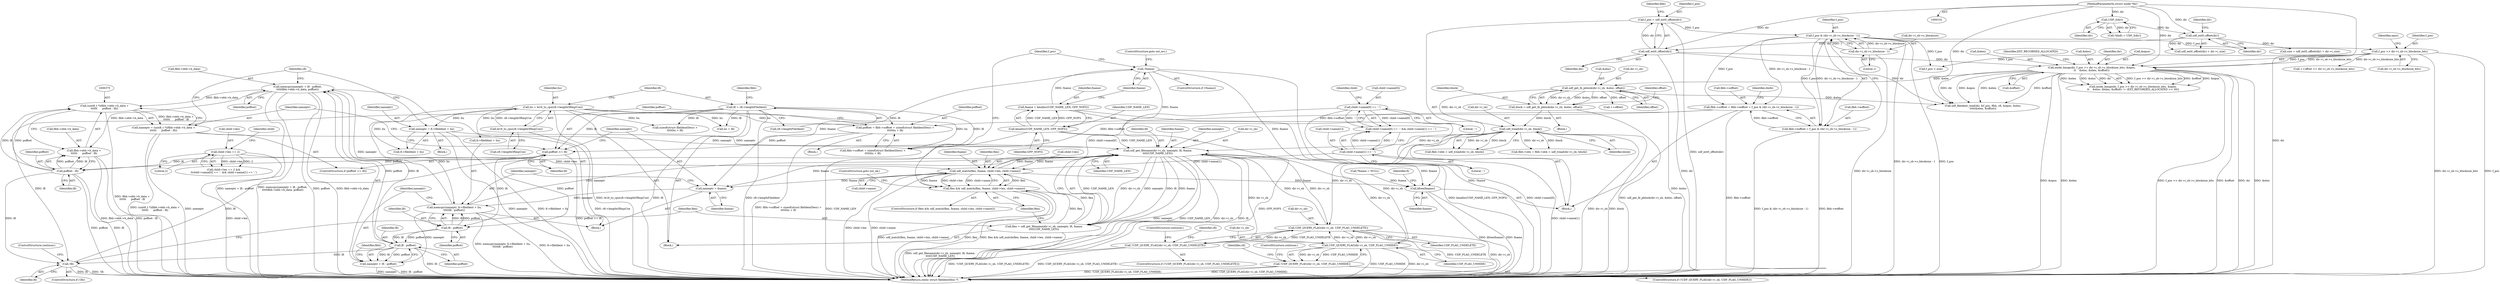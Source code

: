 digraph "0_linux_0e5cc9a40ada6046e6bc3bdfcd0c0d7e4b706b14_0@API" {
"1000400" [label="(Call,memcpy(nameptr + lfi - poffset,\n\t\t\t\t\tfibh->ebh->b_data, poffset))"];
"1000390" [label="(Call,memcpy(nameptr, fi->fileIdent + liu,\n\t\t\t\t\tlfi - poffset))"];
"1000387" [label="(Call,nameptr = fname)"];
"1000298" [label="(Call,!fname)"];
"1000292" [label="(Call,fname = kmalloc(UDF_NAME_LEN, GFP_NOFS))"];
"1000294" [label="(Call,kmalloc(UDF_NAME_LEN, GFP_NOFS))"];
"1000461" [label="(Call,udf_get_filename(dir->i_sb, nameptr, lfi, fname,\n\t\t\t\t\tUDF_NAME_LEN))"];
"1000281" [label="(Call,udf_tread(dir->i_sb, block))"];
"1000225" [label="(Call,udf_get_lb_pblock(dir->i_sb, &eloc, offset))"];
"1000202" [label="(Call,inode_bmap(dir, f_pos >> dir->i_sb->s_blocksize_bits, &epos,\n\t\t    &eloc, &elen, &offset))"];
"1000165" [label="(Call,udf_ext0_offset(dir))"];
"1000158" [label="(Call,udf_ext0_offset(dir))"];
"1000129" [label="(Call,UDF_I(dir))"];
"1000102" [label="(MethodParameterIn,struct inode *dir)"];
"1000204" [label="(Call,f_pos >> dir->i_sb->s_blocksize_bits)"];
"1000184" [label="(Call,f_pos & (dir->i_sb->s_blocksize - 1))"];
"1000163" [label="(Call,f_pos = udf_ext0_offset(dir))"];
"1000186" [label="(Call,dir->i_sb->s_blocksize - 1)"];
"1000223" [label="(Call,block = udf_get_lb_pblock(dir->i_sb, &eloc, offset))"];
"1000423" [label="(Call,UDF_QUERY_FLAG(dir->i_sb, UDF_FLAG_UNDELETE))"];
"1000440" [label="(Call,UDF_QUERY_FLAG(dir->i_sb, UDF_FLAG_UNHIDE))"];
"1000346" [label="(Call,nameptr = fi->fileIdent + liu)"];
"1000326" [label="(Call,liu = le16_to_cpu(cfi->lengthOfImpUse))"];
"1000328" [label="(Call,le16_to_cpu(cfi->lengthOfImpUse))"];
"1000372" [label="(Call,nameptr = (uint8_t *)(fibh->ebh->b_data +\n\t\t\t\t\t\t      poffset - lfi))"];
"1000374" [label="(Call,(uint8_t *)(fibh->ebh->b_data +\n\t\t\t\t\t\t      poffset - lfi))"];
"1000400" [label="(Call,memcpy(nameptr + lfi - poffset,\n\t\t\t\t\tfibh->ebh->b_data, poffset))"];
"1000403" [label="(Call,lfi - poffset)"];
"1000397" [label="(Call,lfi - poffset)"];
"1000369" [label="(Call,poffset >= lfi)"];
"1000356" [label="(Call,poffset = fibh->soffset + sizeof(struct fileIdentDesc) +\n\t\t\t\t\tliu + lfi)"];
"1000176" [label="(Call,fibh->soffset = fibh->eoffset = f_pos & (dir->i_sb->s_blocksize - 1))"];
"1000180" [label="(Call,fibh->eoffset = f_pos & (dir->i_sb->s_blocksize - 1))"];
"1000332" [label="(Call,lfi = cfi->lengthFileIdent)"];
"1000382" [label="(Call,poffset - lfi)"];
"1000456" [label="(Call,!lfi)"];
"1000472" [label="(Call,udf_match(flen, fname, child->len, child->name))"];
"1000459" [label="(Call,flen = udf_get_filename(dir->i_sb, nameptr, lfi, fname,\n\t\t\t\t\tUDF_NAME_LEN))"];
"1000135" [label="(Call,child->len == 2)"];
"1000141" [label="(Call,child->name[0] == '.')"];
"1000148" [label="(Call,child->name[1] == '.')"];
"1000376" [label="(Call,fibh->ebh->b_data +\n\t\t\t\t\t\t      poffset - lfi)"];
"1000401" [label="(Call,nameptr + lfi - poffset)"];
"1000422" [label="(Call,!UDF_QUERY_FLAG(dir->i_sb, UDF_FLAG_UNDELETE))"];
"1000439" [label="(Call,!UDF_QUERY_FLAG(dir->i_sb, UDF_FLAG_UNHIDE))"];
"1000470" [label="(Call,flen && udf_match(flen, fname, child->len, child->name))"];
"1000507" [label="(Call,kfree(fname))"];
"1000423" [label="(Call,UDF_QUERY_FLAG(dir->i_sb, UDF_FLAG_UNDELETE))"];
"1000135" [label="(Call,child->len == 2)"];
"1000357" [label="(Identifier,poffset)"];
"1000461" [label="(Call,udf_get_filename(dir->i_sb, nameptr, lfi, fname,\n\t\t\t\t\tUDF_NAME_LEN))"];
"1000163" [label="(Call,f_pos = udf_ext0_offset(dir))"];
"1000422" [label="(Call,!UDF_QUERY_FLAG(dir->i_sb, UDF_FLAG_UNDELETE))"];
"1000478" [label="(Call,child->name)"];
"1000371" [label="(Identifier,lfi)"];
"1000392" [label="(Call,fi->fileIdent + liu)"];
"1000161" [label="(Identifier,dir)"];
"1000384" [label="(Identifier,lfi)"];
"1000303" [label="(Identifier,f_pos)"];
"1000213" [label="(Call,&eloc)"];
"1000176" [label="(Call,fibh->soffset = fibh->eoffset = f_pos & (dir->i_sb->s_blocksize - 1))"];
"1000406" [label="(Call,fibh->ebh->b_data)"];
"1000199" [label="(Block,)"];
"1000297" [label="(ControlStructure,if (!fname))"];
"1000192" [label="(Literal,1)"];
"1000229" [label="(Call,&eloc)"];
"1000165" [label="(Call,udf_ext0_offset(dir))"];
"1000292" [label="(Call,fname = kmalloc(UDF_NAME_LEN, GFP_NOFS))"];
"1000473" [label="(Identifier,flen)"];
"1000377" [label="(Call,fibh->ebh->b_data)"];
"1000281" [label="(Call,udf_tread(dir->i_sb, block))"];
"1000154" [label="(Literal,'.')"];
"1000439" [label="(Call,!UDF_QUERY_FLAG(dir->i_sb, UDF_FLAG_UNHIDE))"];
"1000345" [label="(Block,)"];
"1000391" [label="(Identifier,nameptr)"];
"1000196" [label="(Identifier,dinfo)"];
"1000134" [label="(Call,child->len == 2 &&\n\t\tchild->name[0] == '.' && child->name[1] == '.')"];
"1000390" [label="(Call,memcpy(nameptr, fi->fileIdent + liu,\n\t\t\t\t\tlfi - poffset))"];
"1000440" [label="(Call,UDF_QUERY_FLAG(dir->i_sb, UDF_FLAG_UNHIDE))"];
"1000282" [label="(Call,dir->i_sb)"];
"1000398" [label="(Identifier,lfi)"];
"1000471" [label="(Identifier,flen)"];
"1000469" [label="(ControlStructure,if (flen && udf_match(flen, fname, child->len, child->name)))"];
"1000369" [label="(Call,poffset >= lfi)"];
"1000186" [label="(Call,dir->i_sb->s_blocksize - 1)"];
"1000327" [label="(Identifier,liu)"];
"1000147" [label="(Literal,'.')"];
"1000212" [label="(Identifier,epos)"];
"1000356" [label="(Call,poffset = fibh->soffset + sizeof(struct fileIdentDesc) +\n\t\t\t\t\tliu + lfi)"];
"1000438" [label="(ControlStructure,if (!UDF_QUERY_FLAG(dir->i_sb, UDF_FLAG_UNHIDE)))"];
"1000508" [label="(Identifier,fname)"];
"1000293" [label="(Identifier,fname)"];
"1000185" [label="(Identifier,f_pos)"];
"1000166" [label="(Identifier,dir)"];
"1000300" [label="(ControlStructure,goto out_err;)"];
"1000374" [label="(Call,(uint8_t *)(fibh->ebh->b_data +\n\t\t\t\t\t\t      poffset - lfi))"];
"1000382" [label="(Call,poffset - lfi)"];
"1000340" [label="(Identifier,fibh)"];
"1000373" [label="(Identifier,nameptr)"];
"1000475" [label="(Call,child->len)"];
"1000142" [label="(Call,child->name[0])"];
"1000294" [label="(Call,kmalloc(UDF_NAME_LEN, GFP_NOFS))"];
"1000127" [label="(Call,*dinfo = UDF_I(dir))"];
"1000177" [label="(Call,fibh->soffset)"];
"1000376" [label="(Call,fibh->ebh->b_data +\n\t\t\t\t\t\t      poffset - lfi)"];
"1000277" [label="(Call,fibh->ebh = udf_tread(dir->i_sb, block))"];
"1000328" [label="(Call,le16_to_cpu(cfi->lengthOfImpUse))"];
"1000203" [label="(Identifier,dir)"];
"1000211" [label="(Call,&epos)"];
"1000148" [label="(Call,child->name[1] == '.')"];
"1000236" [label="(Identifier,offset)"];
"1000140" [label="(Call,child->name[0] == '.' && child->name[1] == '.')"];
"1000456" [label="(Call,!lfi)"];
"1000299" [label="(Identifier,fname)"];
"1000468" [label="(Identifier,UDF_NAME_LEN)"];
"1000205" [label="(Identifier,f_pos)"];
"1000329" [label="(Call,cfi->lengthOfImpUse)"];
"1000149" [label="(Call,child->name[1])"];
"1000510" [label="(Identifier,fi)"];
"1000427" [label="(Identifier,UDF_FLAG_UNDELETE)"];
"1000164" [label="(Identifier,f_pos)"];
"1000184" [label="(Call,f_pos & (dir->i_sb->s_blocksize - 1))"];
"1000411" [label="(Identifier,poffset)"];
"1000346" [label="(Call,nameptr = fi->fileIdent + liu)"];
"1000141" [label="(Call,child->name[0] == '.')"];
"1000399" [label="(Identifier,poffset)"];
"1000151" [label="(Identifier,child)"];
"1000139" [label="(Literal,2)"];
"1000235" [label="(Call,++offset)"];
"1000332" [label="(Call,lfi = cfi->lengthFileIdent)"];
"1000421" [label="(ControlStructure,if (!UDF_QUERY_FLAG(dir->i_sb, UDF_FLAG_UNDELETE)))"];
"1000298" [label="(Call,!fname)"];
"1000333" [label="(Identifier,lfi)"];
"1000231" [label="(Identifier,offset)"];
"1000474" [label="(Identifier,fname)"];
"1000387" [label="(Call,nameptr = fname)"];
"1000217" [label="(Call,&offset)"];
"1000354" [label="(Block,)"];
"1000507" [label="(Call,kfree(fname))"];
"1000403" [label="(Call,lfi - poffset)"];
"1000157" [label="(Call,udf_ext0_offset(dir) + dir->i_size)"];
"1000401" [label="(Call,nameptr + lfi - poffset)"];
"1000224" [label="(Identifier,block)"];
"1000470" [label="(Call,flen && udf_match(flen, fname, child->len, child->name))"];
"1000129" [label="(Call,UDF_I(dir))"];
"1000457" [label="(Identifier,lfi)"];
"1000295" [label="(Identifier,UDF_NAME_LEN)"];
"1000370" [label="(Identifier,poffset)"];
"1000158" [label="(Call,udf_ext0_offset(dir))"];
"1000302" [label="(Call,f_pos < size)"];
"1000225" [label="(Call,udf_get_lb_pblock(dir->i_sb, &eloc, offset))"];
"1000187" [label="(Call,dir->i_sb->s_blocksize)"];
"1000215" [label="(Call,&elen)"];
"1000115" [label="(Call,*fname = NULL)"];
"1000424" [label="(Call,dir->i_sb)"];
"1000201" [label="(Call,inode_bmap(dir, f_pos >> dir->i_sb->s_blocksize_bits, &epos,\n\t\t    &eloc, &elen, &offset) != (EXT_RECORDED_ALLOCATED >> 30))"];
"1000481" [label="(ControlStructure,goto out_ok;)"];
"1000130" [label="(Identifier,dir)"];
"1000169" [label="(Identifier,fibh)"];
"1000136" [label="(Call,child->len)"];
"1000296" [label="(Identifier,GFP_NOFS)"];
"1000450" [label="(Identifier,cfi)"];
"1000458" [label="(ControlStructure,continue;)"];
"1000358" [label="(Call,fibh->soffset + sizeof(struct fileIdentDesc) +\n\t\t\t\t\tliu + lfi)"];
"1000445" [label="(ControlStructure,continue;)"];
"1000181" [label="(Call,fibh->eoffset)"];
"1000472" [label="(Call,udf_match(flen, fname, child->len, child->name))"];
"1000348" [label="(Call,fi->fileIdent + liu)"];
"1000159" [label="(Identifier,dir)"];
"1000206" [label="(Call,dir->i_sb->s_blocksize_bits)"];
"1000466" [label="(Identifier,lfi)"];
"1000467" [label="(Identifier,fname)"];
"1000220" [label="(Identifier,EXT_RECORDED_ALLOCATED)"];
"1000180" [label="(Call,fibh->eoffset = f_pos & (dir->i_sb->s_blocksize - 1))"];
"1000223" [label="(Call,block = udf_get_lb_pblock(dir->i_sb, &eloc, offset))"];
"1000144" [label="(Identifier,child)"];
"1000460" [label="(Identifier,flen)"];
"1000234" [label="(Call,++offset << dir->i_sb->s_blocksize_bits)"];
"1000388" [label="(Identifier,nameptr)"];
"1000202" [label="(Call,inode_bmap(dir, f_pos >> dir->i_sb->s_blocksize_bits, &epos,\n\t\t    &eloc, &elen, &offset))"];
"1000459" [label="(Call,flen = udf_get_filename(dir->i_sb, nameptr, lfi, fname,\n\t\t\t\t\tUDF_NAME_LEN))"];
"1000397" [label="(Call,lfi - poffset)"];
"1000273" [label="(Call,fibh->sbh = fibh->ebh = udf_tread(dir->i_sb, block))"];
"1000326" [label="(Call,liu = le16_to_cpu(cfi->lengthOfImpUse))"];
"1000386" [label="(Block,)"];
"1000433" [label="(Identifier,cfi)"];
"1000365" [label="(Call,liu + lfi)"];
"1000155" [label="(Call,size = udf_ext0_offset(dir) + dir->i_size)"];
"1000416" [label="(Identifier,cfi)"];
"1000465" [label="(Identifier,nameptr)"];
"1000204" [label="(Call,f_pos >> dir->i_sb->s_blocksize_bits)"];
"1000402" [label="(Identifier,nameptr)"];
"1000334" [label="(Call,cfi->lengthFileIdent)"];
"1000444" [label="(Identifier,UDF_FLAG_UNHIDE)"];
"1000383" [label="(Identifier,poffset)"];
"1000511" [label="(MethodReturn,static struct fileIdentDesc *)"];
"1000389" [label="(Identifier,fname)"];
"1000102" [label="(MethodParameterIn,struct inode *dir)"];
"1000372" [label="(Call,nameptr = (uint8_t *)(fibh->ebh->b_data +\n\t\t\t\t\t\t      poffset - lfi))"];
"1000305" [label="(Block,)"];
"1000404" [label="(Identifier,lfi)"];
"1000462" [label="(Call,dir->i_sb)"];
"1000428" [label="(ControlStructure,continue;)"];
"1000400" [label="(Call,memcpy(nameptr + lfi - poffset,\n\t\t\t\t\tfibh->ebh->b_data, poffset))"];
"1000308" [label="(Call,udf_fileident_read(dir, &f_pos, fibh, cfi, &epos, &eloc,\n\t\t\t\t\t&elen, &offset))"];
"1000347" [label="(Identifier,nameptr)"];
"1000408" [label="(Identifier,fibh)"];
"1000285" [label="(Identifier,block)"];
"1000106" [label="(Block,)"];
"1000226" [label="(Call,dir->i_sb)"];
"1000362" [label="(Call,sizeof(struct fileIdentDesc) +\n\t\t\t\t\tliu + lfi)"];
"1000441" [label="(Call,dir->i_sb)"];
"1000368" [label="(ControlStructure,if (poffset >= lfi))"];
"1000455" [label="(ControlStructure,if (!lfi))"];
"1000405" [label="(Identifier,poffset)"];
"1000400" -> "1000386"  [label="AST: "];
"1000400" -> "1000411"  [label="CFG: "];
"1000401" -> "1000400"  [label="AST: "];
"1000406" -> "1000400"  [label="AST: "];
"1000411" -> "1000400"  [label="AST: "];
"1000416" -> "1000400"  [label="CFG: "];
"1000400" -> "1000511"  [label="DDG: poffset"];
"1000400" -> "1000511"  [label="DDG: nameptr + lfi - poffset"];
"1000400" -> "1000511"  [label="DDG: memcpy(nameptr + lfi - poffset,\n\t\t\t\t\tfibh->ebh->b_data, poffset)"];
"1000400" -> "1000511"  [label="DDG: fibh->ebh->b_data"];
"1000400" -> "1000374"  [label="DDG: fibh->ebh->b_data"];
"1000400" -> "1000376"  [label="DDG: fibh->ebh->b_data"];
"1000390" -> "1000400"  [label="DDG: nameptr"];
"1000403" -> "1000400"  [label="DDG: lfi"];
"1000403" -> "1000400"  [label="DDG: poffset"];
"1000390" -> "1000386"  [label="AST: "];
"1000390" -> "1000397"  [label="CFG: "];
"1000391" -> "1000390"  [label="AST: "];
"1000392" -> "1000390"  [label="AST: "];
"1000397" -> "1000390"  [label="AST: "];
"1000402" -> "1000390"  [label="CFG: "];
"1000390" -> "1000511"  [label="DDG: fi->fileIdent + liu"];
"1000390" -> "1000511"  [label="DDG: memcpy(nameptr, fi->fileIdent + liu,\n\t\t\t\t\tlfi - poffset)"];
"1000387" -> "1000390"  [label="DDG: nameptr"];
"1000326" -> "1000390"  [label="DDG: liu"];
"1000397" -> "1000390"  [label="DDG: lfi"];
"1000397" -> "1000390"  [label="DDG: poffset"];
"1000390" -> "1000401"  [label="DDG: nameptr"];
"1000390" -> "1000461"  [label="DDG: nameptr"];
"1000387" -> "1000386"  [label="AST: "];
"1000387" -> "1000389"  [label="CFG: "];
"1000388" -> "1000387"  [label="AST: "];
"1000389" -> "1000387"  [label="AST: "];
"1000391" -> "1000387"  [label="CFG: "];
"1000298" -> "1000387"  [label="DDG: fname"];
"1000461" -> "1000387"  [label="DDG: fname"];
"1000472" -> "1000387"  [label="DDG: fname"];
"1000298" -> "1000297"  [label="AST: "];
"1000298" -> "1000299"  [label="CFG: "];
"1000299" -> "1000298"  [label="AST: "];
"1000300" -> "1000298"  [label="CFG: "];
"1000303" -> "1000298"  [label="CFG: "];
"1000298" -> "1000511"  [label="DDG: !fname"];
"1000292" -> "1000298"  [label="DDG: fname"];
"1000298" -> "1000461"  [label="DDG: fname"];
"1000298" -> "1000507"  [label="DDG: fname"];
"1000292" -> "1000106"  [label="AST: "];
"1000292" -> "1000294"  [label="CFG: "];
"1000293" -> "1000292"  [label="AST: "];
"1000294" -> "1000292"  [label="AST: "];
"1000299" -> "1000292"  [label="CFG: "];
"1000292" -> "1000511"  [label="DDG: kmalloc(UDF_NAME_LEN, GFP_NOFS)"];
"1000294" -> "1000292"  [label="DDG: UDF_NAME_LEN"];
"1000294" -> "1000292"  [label="DDG: GFP_NOFS"];
"1000294" -> "1000296"  [label="CFG: "];
"1000295" -> "1000294"  [label="AST: "];
"1000296" -> "1000294"  [label="AST: "];
"1000294" -> "1000511"  [label="DDG: GFP_NOFS"];
"1000294" -> "1000511"  [label="DDG: UDF_NAME_LEN"];
"1000294" -> "1000461"  [label="DDG: UDF_NAME_LEN"];
"1000461" -> "1000459"  [label="AST: "];
"1000461" -> "1000468"  [label="CFG: "];
"1000462" -> "1000461"  [label="AST: "];
"1000465" -> "1000461"  [label="AST: "];
"1000466" -> "1000461"  [label="AST: "];
"1000467" -> "1000461"  [label="AST: "];
"1000468" -> "1000461"  [label="AST: "];
"1000459" -> "1000461"  [label="CFG: "];
"1000461" -> "1000511"  [label="DDG: nameptr"];
"1000461" -> "1000511"  [label="DDG: UDF_NAME_LEN"];
"1000461" -> "1000511"  [label="DDG: dir->i_sb"];
"1000461" -> "1000511"  [label="DDG: lfi"];
"1000461" -> "1000423"  [label="DDG: dir->i_sb"];
"1000461" -> "1000440"  [label="DDG: dir->i_sb"];
"1000461" -> "1000459"  [label="DDG: UDF_NAME_LEN"];
"1000461" -> "1000459"  [label="DDG: dir->i_sb"];
"1000461" -> "1000459"  [label="DDG: nameptr"];
"1000461" -> "1000459"  [label="DDG: lfi"];
"1000461" -> "1000459"  [label="DDG: fname"];
"1000281" -> "1000461"  [label="DDG: dir->i_sb"];
"1000423" -> "1000461"  [label="DDG: dir->i_sb"];
"1000440" -> "1000461"  [label="DDG: dir->i_sb"];
"1000346" -> "1000461"  [label="DDG: nameptr"];
"1000372" -> "1000461"  [label="DDG: nameptr"];
"1000456" -> "1000461"  [label="DDG: lfi"];
"1000472" -> "1000461"  [label="DDG: fname"];
"1000461" -> "1000472"  [label="DDG: fname"];
"1000461" -> "1000507"  [label="DDG: fname"];
"1000281" -> "1000277"  [label="AST: "];
"1000281" -> "1000285"  [label="CFG: "];
"1000282" -> "1000281"  [label="AST: "];
"1000285" -> "1000281"  [label="AST: "];
"1000277" -> "1000281"  [label="CFG: "];
"1000281" -> "1000511"  [label="DDG: block"];
"1000281" -> "1000511"  [label="DDG: dir->i_sb"];
"1000281" -> "1000273"  [label="DDG: dir->i_sb"];
"1000281" -> "1000273"  [label="DDG: block"];
"1000281" -> "1000277"  [label="DDG: dir->i_sb"];
"1000281" -> "1000277"  [label="DDG: block"];
"1000225" -> "1000281"  [label="DDG: dir->i_sb"];
"1000223" -> "1000281"  [label="DDG: block"];
"1000281" -> "1000423"  [label="DDG: dir->i_sb"];
"1000281" -> "1000440"  [label="DDG: dir->i_sb"];
"1000225" -> "1000223"  [label="AST: "];
"1000225" -> "1000231"  [label="CFG: "];
"1000226" -> "1000225"  [label="AST: "];
"1000229" -> "1000225"  [label="AST: "];
"1000231" -> "1000225"  [label="AST: "];
"1000223" -> "1000225"  [label="CFG: "];
"1000225" -> "1000511"  [label="DDG: &eloc"];
"1000225" -> "1000223"  [label="DDG: dir->i_sb"];
"1000225" -> "1000223"  [label="DDG: &eloc"];
"1000225" -> "1000223"  [label="DDG: offset"];
"1000202" -> "1000225"  [label="DDG: &eloc"];
"1000225" -> "1000235"  [label="DDG: offset"];
"1000225" -> "1000308"  [label="DDG: &eloc"];
"1000202" -> "1000201"  [label="AST: "];
"1000202" -> "1000217"  [label="CFG: "];
"1000203" -> "1000202"  [label="AST: "];
"1000204" -> "1000202"  [label="AST: "];
"1000211" -> "1000202"  [label="AST: "];
"1000213" -> "1000202"  [label="AST: "];
"1000215" -> "1000202"  [label="AST: "];
"1000217" -> "1000202"  [label="AST: "];
"1000220" -> "1000202"  [label="CFG: "];
"1000202" -> "1000511"  [label="DDG: &offset"];
"1000202" -> "1000511"  [label="DDG: dir"];
"1000202" -> "1000511"  [label="DDG: &eloc"];
"1000202" -> "1000511"  [label="DDG: &epos"];
"1000202" -> "1000511"  [label="DDG: &elen"];
"1000202" -> "1000511"  [label="DDG: f_pos >> dir->i_sb->s_blocksize_bits"];
"1000202" -> "1000201"  [label="DDG: f_pos >> dir->i_sb->s_blocksize_bits"];
"1000202" -> "1000201"  [label="DDG: &offset"];
"1000202" -> "1000201"  [label="DDG: &epos"];
"1000202" -> "1000201"  [label="DDG: &elen"];
"1000202" -> "1000201"  [label="DDG: &eloc"];
"1000202" -> "1000201"  [label="DDG: dir"];
"1000165" -> "1000202"  [label="DDG: dir"];
"1000102" -> "1000202"  [label="DDG: dir"];
"1000204" -> "1000202"  [label="DDG: f_pos"];
"1000204" -> "1000202"  [label="DDG: dir->i_sb->s_blocksize_bits"];
"1000202" -> "1000308"  [label="DDG: dir"];
"1000202" -> "1000308"  [label="DDG: &epos"];
"1000202" -> "1000308"  [label="DDG: &elen"];
"1000202" -> "1000308"  [label="DDG: &offset"];
"1000165" -> "1000163"  [label="AST: "];
"1000165" -> "1000166"  [label="CFG: "];
"1000166" -> "1000165"  [label="AST: "];
"1000163" -> "1000165"  [label="CFG: "];
"1000165" -> "1000511"  [label="DDG: dir"];
"1000165" -> "1000163"  [label="DDG: dir"];
"1000158" -> "1000165"  [label="DDG: dir"];
"1000102" -> "1000165"  [label="DDG: dir"];
"1000165" -> "1000308"  [label="DDG: dir"];
"1000158" -> "1000157"  [label="AST: "];
"1000158" -> "1000159"  [label="CFG: "];
"1000159" -> "1000158"  [label="AST: "];
"1000161" -> "1000158"  [label="CFG: "];
"1000158" -> "1000155"  [label="DDG: dir"];
"1000158" -> "1000157"  [label="DDG: dir"];
"1000129" -> "1000158"  [label="DDG: dir"];
"1000102" -> "1000158"  [label="DDG: dir"];
"1000129" -> "1000127"  [label="AST: "];
"1000129" -> "1000130"  [label="CFG: "];
"1000130" -> "1000129"  [label="AST: "];
"1000127" -> "1000129"  [label="CFG: "];
"1000129" -> "1000127"  [label="DDG: dir"];
"1000102" -> "1000129"  [label="DDG: dir"];
"1000102" -> "1000101"  [label="AST: "];
"1000102" -> "1000511"  [label="DDG: dir"];
"1000102" -> "1000308"  [label="DDG: dir"];
"1000204" -> "1000206"  [label="CFG: "];
"1000205" -> "1000204"  [label="AST: "];
"1000206" -> "1000204"  [label="AST: "];
"1000212" -> "1000204"  [label="CFG: "];
"1000204" -> "1000511"  [label="DDG: dir->i_sb->s_blocksize_bits"];
"1000204" -> "1000511"  [label="DDG: f_pos"];
"1000184" -> "1000204"  [label="DDG: f_pos"];
"1000204" -> "1000234"  [label="DDG: dir->i_sb->s_blocksize_bits"];
"1000204" -> "1000302"  [label="DDG: f_pos"];
"1000184" -> "1000180"  [label="AST: "];
"1000184" -> "1000186"  [label="CFG: "];
"1000185" -> "1000184"  [label="AST: "];
"1000186" -> "1000184"  [label="AST: "];
"1000180" -> "1000184"  [label="CFG: "];
"1000184" -> "1000511"  [label="DDG: dir->i_sb->s_blocksize - 1"];
"1000184" -> "1000511"  [label="DDG: f_pos"];
"1000184" -> "1000176"  [label="DDG: f_pos"];
"1000184" -> "1000176"  [label="DDG: dir->i_sb->s_blocksize - 1"];
"1000184" -> "1000180"  [label="DDG: f_pos"];
"1000184" -> "1000180"  [label="DDG: dir->i_sb->s_blocksize - 1"];
"1000163" -> "1000184"  [label="DDG: f_pos"];
"1000186" -> "1000184"  [label="DDG: dir->i_sb->s_blocksize"];
"1000186" -> "1000184"  [label="DDG: 1"];
"1000184" -> "1000302"  [label="DDG: f_pos"];
"1000163" -> "1000106"  [label="AST: "];
"1000164" -> "1000163"  [label="AST: "];
"1000169" -> "1000163"  [label="CFG: "];
"1000163" -> "1000511"  [label="DDG: udf_ext0_offset(dir)"];
"1000186" -> "1000192"  [label="CFG: "];
"1000187" -> "1000186"  [label="AST: "];
"1000192" -> "1000186"  [label="AST: "];
"1000186" -> "1000511"  [label="DDG: dir->i_sb->s_blocksize"];
"1000223" -> "1000199"  [label="AST: "];
"1000224" -> "1000223"  [label="AST: "];
"1000236" -> "1000223"  [label="CFG: "];
"1000223" -> "1000511"  [label="DDG: udf_get_lb_pblock(dir->i_sb, &eloc, offset)"];
"1000423" -> "1000422"  [label="AST: "];
"1000423" -> "1000427"  [label="CFG: "];
"1000424" -> "1000423"  [label="AST: "];
"1000427" -> "1000423"  [label="AST: "];
"1000422" -> "1000423"  [label="CFG: "];
"1000423" -> "1000511"  [label="DDG: UDF_FLAG_UNDELETE"];
"1000423" -> "1000511"  [label="DDG: dir->i_sb"];
"1000423" -> "1000422"  [label="DDG: dir->i_sb"];
"1000423" -> "1000422"  [label="DDG: UDF_FLAG_UNDELETE"];
"1000440" -> "1000423"  [label="DDG: dir->i_sb"];
"1000423" -> "1000440"  [label="DDG: dir->i_sb"];
"1000440" -> "1000439"  [label="AST: "];
"1000440" -> "1000444"  [label="CFG: "];
"1000441" -> "1000440"  [label="AST: "];
"1000444" -> "1000440"  [label="AST: "];
"1000439" -> "1000440"  [label="CFG: "];
"1000440" -> "1000511"  [label="DDG: dir->i_sb"];
"1000440" -> "1000511"  [label="DDG: UDF_FLAG_UNHIDE"];
"1000440" -> "1000439"  [label="DDG: dir->i_sb"];
"1000440" -> "1000439"  [label="DDG: UDF_FLAG_UNHIDE"];
"1000346" -> "1000345"  [label="AST: "];
"1000346" -> "1000348"  [label="CFG: "];
"1000347" -> "1000346"  [label="AST: "];
"1000348" -> "1000346"  [label="AST: "];
"1000416" -> "1000346"  [label="CFG: "];
"1000346" -> "1000511"  [label="DDG: fi->fileIdent + liu"];
"1000346" -> "1000511"  [label="DDG: nameptr"];
"1000326" -> "1000346"  [label="DDG: liu"];
"1000326" -> "1000305"  [label="AST: "];
"1000326" -> "1000328"  [label="CFG: "];
"1000327" -> "1000326"  [label="AST: "];
"1000328" -> "1000326"  [label="AST: "];
"1000333" -> "1000326"  [label="CFG: "];
"1000326" -> "1000511"  [label="DDG: le16_to_cpu(cfi->lengthOfImpUse)"];
"1000328" -> "1000326"  [label="DDG: cfi->lengthOfImpUse"];
"1000326" -> "1000348"  [label="DDG: liu"];
"1000326" -> "1000356"  [label="DDG: liu"];
"1000326" -> "1000358"  [label="DDG: liu"];
"1000326" -> "1000362"  [label="DDG: liu"];
"1000326" -> "1000365"  [label="DDG: liu"];
"1000326" -> "1000392"  [label="DDG: liu"];
"1000328" -> "1000329"  [label="CFG: "];
"1000329" -> "1000328"  [label="AST: "];
"1000328" -> "1000511"  [label="DDG: cfi->lengthOfImpUse"];
"1000372" -> "1000368"  [label="AST: "];
"1000372" -> "1000374"  [label="CFG: "];
"1000373" -> "1000372"  [label="AST: "];
"1000374" -> "1000372"  [label="AST: "];
"1000416" -> "1000372"  [label="CFG: "];
"1000372" -> "1000511"  [label="DDG: nameptr"];
"1000372" -> "1000511"  [label="DDG: (uint8_t *)(fibh->ebh->b_data +\n\t\t\t\t\t\t      poffset - lfi)"];
"1000374" -> "1000372"  [label="DDG: fibh->ebh->b_data +\n\t\t\t\t\t\t      poffset - lfi"];
"1000374" -> "1000376"  [label="CFG: "];
"1000375" -> "1000374"  [label="AST: "];
"1000376" -> "1000374"  [label="AST: "];
"1000374" -> "1000511"  [label="DDG: fibh->ebh->b_data +\n\t\t\t\t\t\t      poffset - lfi"];
"1000382" -> "1000374"  [label="DDG: poffset"];
"1000382" -> "1000374"  [label="DDG: lfi"];
"1000403" -> "1000401"  [label="AST: "];
"1000403" -> "1000405"  [label="CFG: "];
"1000404" -> "1000403"  [label="AST: "];
"1000405" -> "1000403"  [label="AST: "];
"1000401" -> "1000403"  [label="CFG: "];
"1000403" -> "1000511"  [label="DDG: lfi"];
"1000403" -> "1000401"  [label="DDG: lfi"];
"1000403" -> "1000401"  [label="DDG: poffset"];
"1000397" -> "1000403"  [label="DDG: lfi"];
"1000397" -> "1000403"  [label="DDG: poffset"];
"1000403" -> "1000456"  [label="DDG: lfi"];
"1000397" -> "1000399"  [label="CFG: "];
"1000398" -> "1000397"  [label="AST: "];
"1000399" -> "1000397"  [label="AST: "];
"1000369" -> "1000397"  [label="DDG: lfi"];
"1000369" -> "1000397"  [label="DDG: poffset"];
"1000369" -> "1000368"  [label="AST: "];
"1000369" -> "1000371"  [label="CFG: "];
"1000370" -> "1000369"  [label="AST: "];
"1000371" -> "1000369"  [label="AST: "];
"1000373" -> "1000369"  [label="CFG: "];
"1000388" -> "1000369"  [label="CFG: "];
"1000369" -> "1000511"  [label="DDG: poffset >= lfi"];
"1000356" -> "1000369"  [label="DDG: poffset"];
"1000332" -> "1000369"  [label="DDG: lfi"];
"1000369" -> "1000382"  [label="DDG: poffset"];
"1000369" -> "1000382"  [label="DDG: lfi"];
"1000356" -> "1000354"  [label="AST: "];
"1000356" -> "1000358"  [label="CFG: "];
"1000357" -> "1000356"  [label="AST: "];
"1000358" -> "1000356"  [label="AST: "];
"1000370" -> "1000356"  [label="CFG: "];
"1000356" -> "1000511"  [label="DDG: fibh->soffset + sizeof(struct fileIdentDesc) +\n\t\t\t\t\tliu + lfi"];
"1000176" -> "1000356"  [label="DDG: fibh->soffset"];
"1000332" -> "1000356"  [label="DDG: lfi"];
"1000176" -> "1000106"  [label="AST: "];
"1000176" -> "1000180"  [label="CFG: "];
"1000177" -> "1000176"  [label="AST: "];
"1000180" -> "1000176"  [label="AST: "];
"1000196" -> "1000176"  [label="CFG: "];
"1000176" -> "1000511"  [label="DDG: fibh->soffset"];
"1000180" -> "1000176"  [label="DDG: fibh->eoffset"];
"1000176" -> "1000358"  [label="DDG: fibh->soffset"];
"1000181" -> "1000180"  [label="AST: "];
"1000180" -> "1000511"  [label="DDG: f_pos & (dir->i_sb->s_blocksize - 1)"];
"1000180" -> "1000511"  [label="DDG: fibh->eoffset"];
"1000332" -> "1000305"  [label="AST: "];
"1000332" -> "1000334"  [label="CFG: "];
"1000333" -> "1000332"  [label="AST: "];
"1000334" -> "1000332"  [label="AST: "];
"1000340" -> "1000332"  [label="CFG: "];
"1000332" -> "1000511"  [label="DDG: cfi->lengthFileIdent"];
"1000332" -> "1000511"  [label="DDG: lfi"];
"1000332" -> "1000358"  [label="DDG: lfi"];
"1000332" -> "1000362"  [label="DDG: lfi"];
"1000332" -> "1000365"  [label="DDG: lfi"];
"1000332" -> "1000456"  [label="DDG: lfi"];
"1000382" -> "1000376"  [label="AST: "];
"1000382" -> "1000384"  [label="CFG: "];
"1000383" -> "1000382"  [label="AST: "];
"1000384" -> "1000382"  [label="AST: "];
"1000376" -> "1000382"  [label="CFG: "];
"1000382" -> "1000511"  [label="DDG: poffset"];
"1000382" -> "1000511"  [label="DDG: lfi"];
"1000382" -> "1000376"  [label="DDG: poffset"];
"1000382" -> "1000376"  [label="DDG: lfi"];
"1000382" -> "1000456"  [label="DDG: lfi"];
"1000456" -> "1000455"  [label="AST: "];
"1000456" -> "1000457"  [label="CFG: "];
"1000457" -> "1000456"  [label="AST: "];
"1000458" -> "1000456"  [label="CFG: "];
"1000460" -> "1000456"  [label="CFG: "];
"1000456" -> "1000511"  [label="DDG: lfi"];
"1000456" -> "1000511"  [label="DDG: !lfi"];
"1000472" -> "1000470"  [label="AST: "];
"1000472" -> "1000478"  [label="CFG: "];
"1000473" -> "1000472"  [label="AST: "];
"1000474" -> "1000472"  [label="AST: "];
"1000475" -> "1000472"  [label="AST: "];
"1000478" -> "1000472"  [label="AST: "];
"1000470" -> "1000472"  [label="CFG: "];
"1000472" -> "1000511"  [label="DDG: child->len"];
"1000472" -> "1000511"  [label="DDG: child->name"];
"1000472" -> "1000470"  [label="DDG: flen"];
"1000472" -> "1000470"  [label="DDG: fname"];
"1000472" -> "1000470"  [label="DDG: child->len"];
"1000472" -> "1000470"  [label="DDG: child->name"];
"1000459" -> "1000472"  [label="DDG: flen"];
"1000135" -> "1000472"  [label="DDG: child->len"];
"1000141" -> "1000472"  [label="DDG: child->name[0]"];
"1000148" -> "1000472"  [label="DDG: child->name[1]"];
"1000472" -> "1000507"  [label="DDG: fname"];
"1000459" -> "1000305"  [label="AST: "];
"1000460" -> "1000459"  [label="AST: "];
"1000471" -> "1000459"  [label="CFG: "];
"1000459" -> "1000511"  [label="DDG: udf_get_filename(dir->i_sb, nameptr, lfi, fname,\n\t\t\t\t\tUDF_NAME_LEN)"];
"1000459" -> "1000470"  [label="DDG: flen"];
"1000135" -> "1000134"  [label="AST: "];
"1000135" -> "1000139"  [label="CFG: "];
"1000136" -> "1000135"  [label="AST: "];
"1000139" -> "1000135"  [label="AST: "];
"1000144" -> "1000135"  [label="CFG: "];
"1000134" -> "1000135"  [label="CFG: "];
"1000135" -> "1000511"  [label="DDG: child->len"];
"1000135" -> "1000134"  [label="DDG: child->len"];
"1000135" -> "1000134"  [label="DDG: 2"];
"1000141" -> "1000140"  [label="AST: "];
"1000141" -> "1000147"  [label="CFG: "];
"1000142" -> "1000141"  [label="AST: "];
"1000147" -> "1000141"  [label="AST: "];
"1000151" -> "1000141"  [label="CFG: "];
"1000140" -> "1000141"  [label="CFG: "];
"1000141" -> "1000511"  [label="DDG: child->name[0]"];
"1000141" -> "1000140"  [label="DDG: child->name[0]"];
"1000141" -> "1000140"  [label="DDG: '.'"];
"1000148" -> "1000140"  [label="AST: "];
"1000148" -> "1000154"  [label="CFG: "];
"1000149" -> "1000148"  [label="AST: "];
"1000154" -> "1000148"  [label="AST: "];
"1000140" -> "1000148"  [label="CFG: "];
"1000148" -> "1000511"  [label="DDG: child->name[1]"];
"1000148" -> "1000140"  [label="DDG: child->name[1]"];
"1000148" -> "1000140"  [label="DDG: '.'"];
"1000377" -> "1000376"  [label="AST: "];
"1000376" -> "1000511"  [label="DDG: fibh->ebh->b_data"];
"1000376" -> "1000511"  [label="DDG: poffset - lfi"];
"1000402" -> "1000401"  [label="AST: "];
"1000408" -> "1000401"  [label="CFG: "];
"1000401" -> "1000511"  [label="DDG: nameptr"];
"1000401" -> "1000511"  [label="DDG: lfi - poffset"];
"1000422" -> "1000421"  [label="AST: "];
"1000428" -> "1000422"  [label="CFG: "];
"1000433" -> "1000422"  [label="CFG: "];
"1000422" -> "1000511"  [label="DDG: UDF_QUERY_FLAG(dir->i_sb, UDF_FLAG_UNDELETE)"];
"1000422" -> "1000511"  [label="DDG: !UDF_QUERY_FLAG(dir->i_sb, UDF_FLAG_UNDELETE)"];
"1000439" -> "1000438"  [label="AST: "];
"1000445" -> "1000439"  [label="CFG: "];
"1000450" -> "1000439"  [label="CFG: "];
"1000439" -> "1000511"  [label="DDG: UDF_QUERY_FLAG(dir->i_sb, UDF_FLAG_UNHIDE)"];
"1000439" -> "1000511"  [label="DDG: !UDF_QUERY_FLAG(dir->i_sb, UDF_FLAG_UNHIDE)"];
"1000470" -> "1000469"  [label="AST: "];
"1000470" -> "1000471"  [label="CFG: "];
"1000471" -> "1000470"  [label="AST: "];
"1000303" -> "1000470"  [label="CFG: "];
"1000481" -> "1000470"  [label="CFG: "];
"1000470" -> "1000511"  [label="DDG: udf_match(flen, fname, child->len, child->name)"];
"1000470" -> "1000511"  [label="DDG: flen"];
"1000470" -> "1000511"  [label="DDG: flen && udf_match(flen, fname, child->len, child->name)"];
"1000507" -> "1000106"  [label="AST: "];
"1000507" -> "1000508"  [label="CFG: "];
"1000508" -> "1000507"  [label="AST: "];
"1000510" -> "1000507"  [label="CFG: "];
"1000507" -> "1000511"  [label="DDG: kfree(fname)"];
"1000507" -> "1000511"  [label="DDG: fname"];
"1000115" -> "1000507"  [label="DDG: fname"];
}
